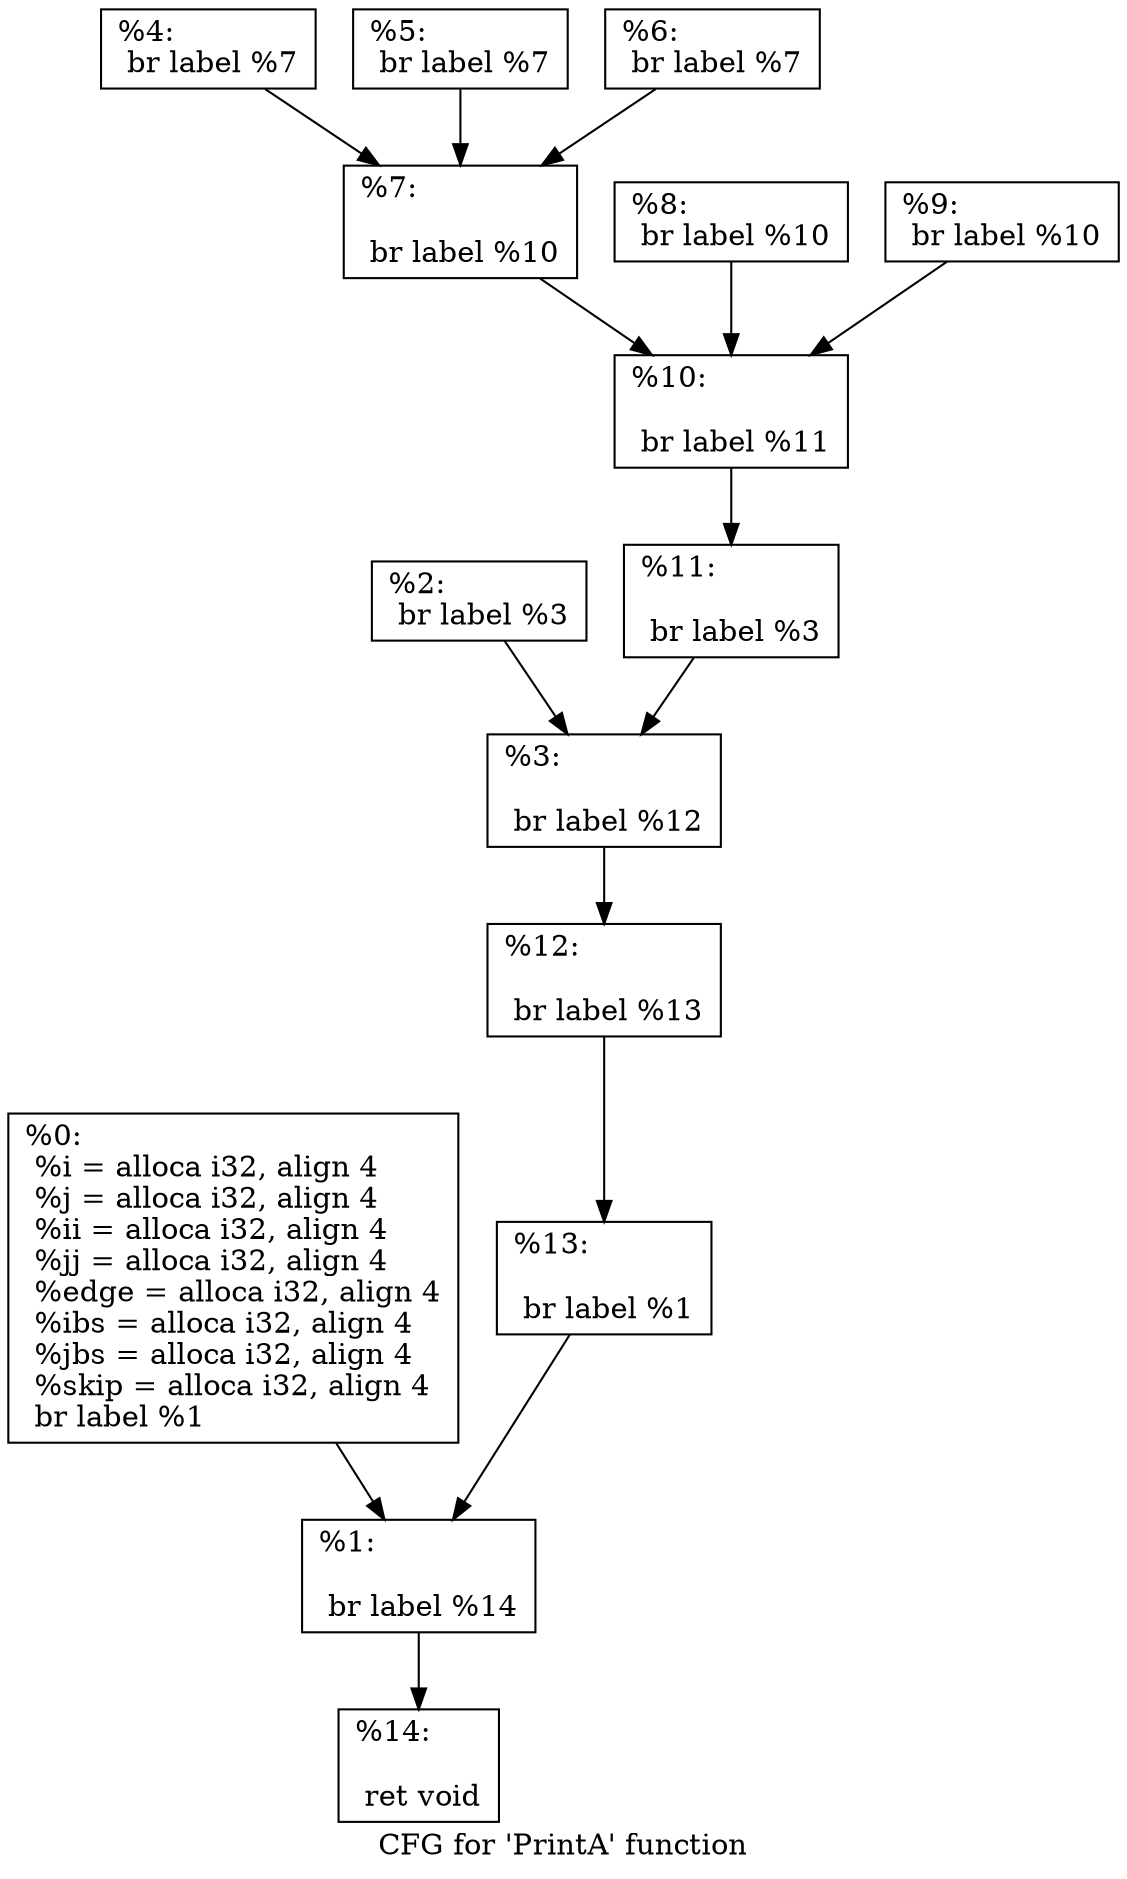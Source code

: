 digraph "CFG for 'PrintA' function" {
	label="CFG for 'PrintA' function";

	Node0x2bcf280 [shape=record,label="{%0:\l  %i = alloca i32, align 4\l  %j = alloca i32, align 4\l  %ii = alloca i32, align 4\l  %jj = alloca i32, align 4\l  %edge = alloca i32, align 4\l  %ibs = alloca i32, align 4\l  %jbs = alloca i32, align 4\l  %skip = alloca i32, align 4\l  br label %1\l}"];
	Node0x2bcf280 -> Node0x2bcf2e0;
	Node0x2bcf2e0 [shape=record,label="{%1:\l\l  br label %14\l}"];
	Node0x2bcf2e0 -> Node0x2bcf7c0;
	Node0x2bcf340 [shape=record,label="{%2:                                                  \l  br label %3\l}"];
	Node0x2bcf340 -> Node0x2bcf3a0;
	Node0x2bcf3a0 [shape=record,label="{%3:\l\l  br label %12\l}"];
	Node0x2bcf3a0 -> Node0x2bcf700;
	Node0x2bcf400 [shape=record,label="{%4:                                                  \l  br label %7\l}"];
	Node0x2bcf400 -> Node0x2bcf520;
	Node0x2bcf460 [shape=record,label="{%5:                                                  \l  br label %7\l}"];
	Node0x2bcf460 -> Node0x2bcf520;
	Node0x2bcf4c0 [shape=record,label="{%6:                                                  \l  br label %7\l}"];
	Node0x2bcf4c0 -> Node0x2bcf520;
	Node0x2bcf520 [shape=record,label="{%7:\l\l  br label %10\l}"];
	Node0x2bcf520 -> Node0x2bcf640;
	Node0x2bcf580 [shape=record,label="{%8:                                                  \l  br label %10\l}"];
	Node0x2bcf580 -> Node0x2bcf640;
	Node0x2bcf5e0 [shape=record,label="{%9:                                                  \l  br label %10\l}"];
	Node0x2bcf5e0 -> Node0x2bcf640;
	Node0x2bcf640 [shape=record,label="{%10:\l\l  br label %11\l}"];
	Node0x2bcf640 -> Node0x2bcf6a0;
	Node0x2bcf6a0 [shape=record,label="{%11:\l\l  br label %3\l}"];
	Node0x2bcf6a0 -> Node0x2bcf3a0;
	Node0x2bcf700 [shape=record,label="{%12:\l\l  br label %13\l}"];
	Node0x2bcf700 -> Node0x2bcf760;
	Node0x2bcf760 [shape=record,label="{%13:\l\l  br label %1\l}"];
	Node0x2bcf760 -> Node0x2bcf2e0;
	Node0x2bcf7c0 [shape=record,label="{%14:\l\l  ret void\l}"];
}
